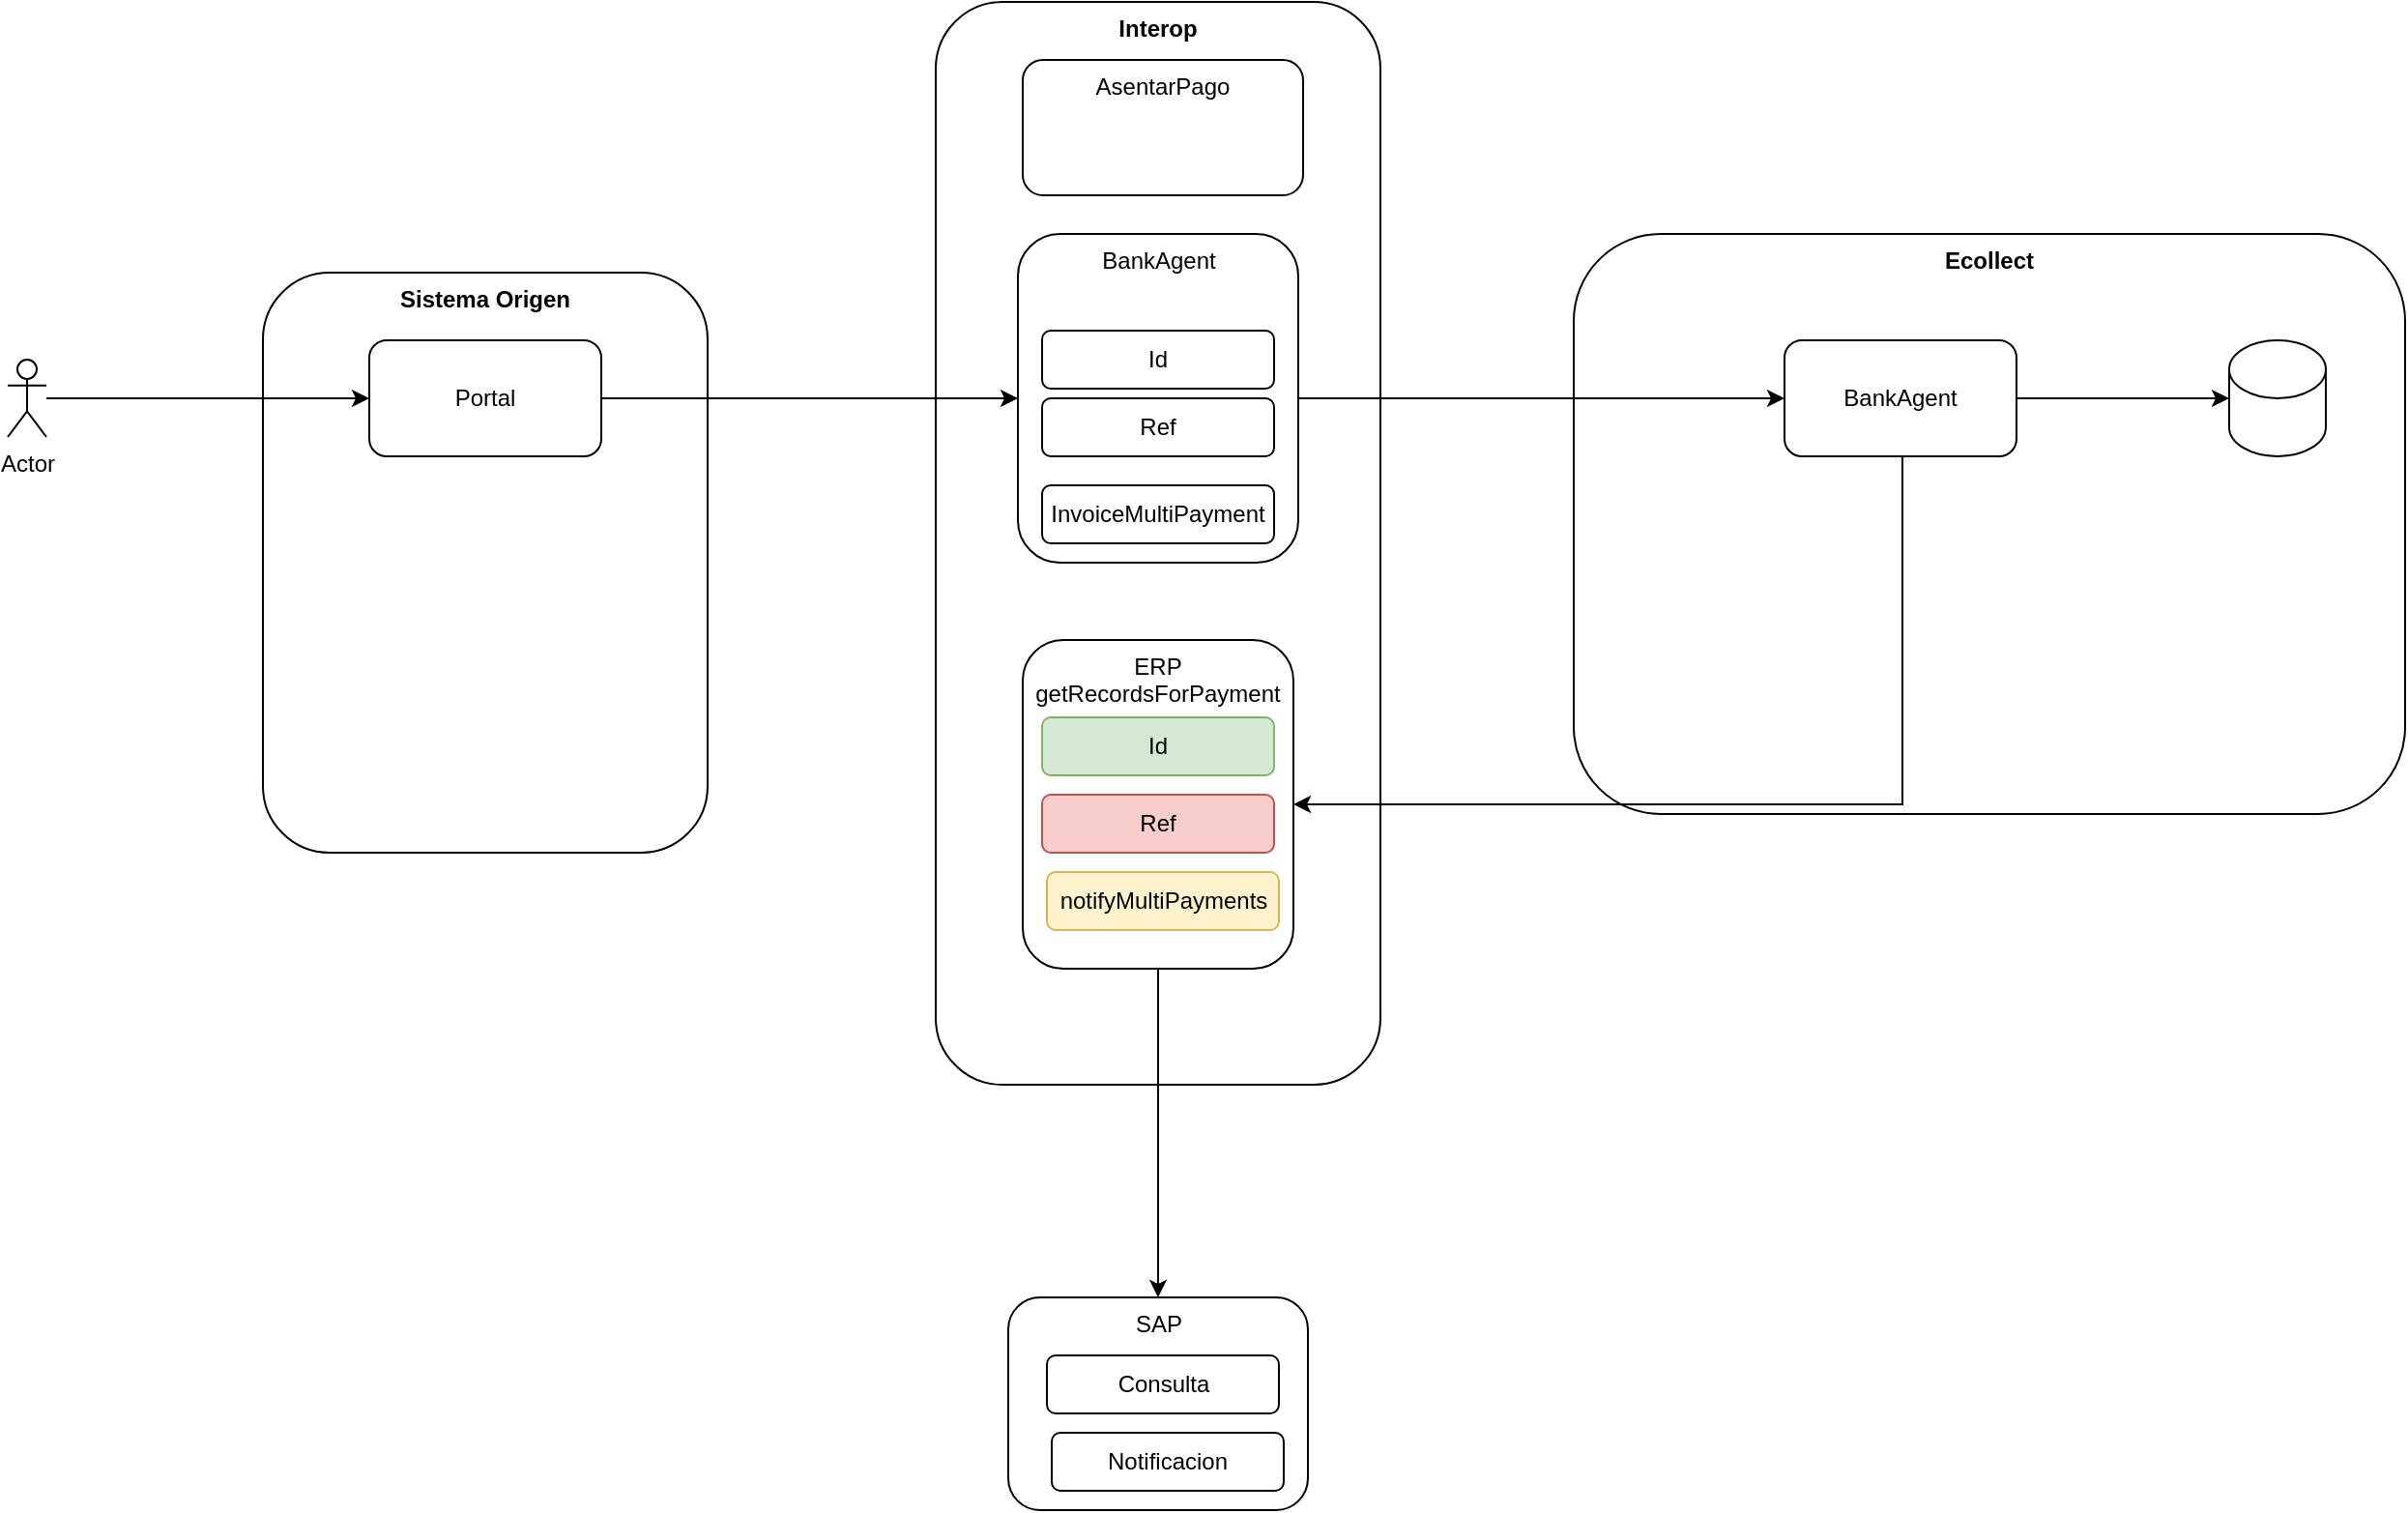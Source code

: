 <mxfile version="28.2.3">
  <diagram name="Page-1" id="sqAQPlWcpq5T3Crrjcin">
    <mxGraphModel dx="2537" dy="1876" grid="1" gridSize="10" guides="1" tooltips="1" connect="1" arrows="1" fold="1" page="1" pageScale="1" pageWidth="827" pageHeight="1169" math="0" shadow="0">
      <root>
        <mxCell id="0" />
        <mxCell id="1" parent="0" />
        <mxCell id="3F5eK62oKUuV28n4bGqt-1" value="Interop" style="rounded=1;whiteSpace=wrap;html=1;verticalAlign=top;fontStyle=1" vertex="1" parent="1">
          <mxGeometry x="-180" y="-70" width="230" height="560" as="geometry" />
        </mxCell>
        <mxCell id="3F5eK62oKUuV28n4bGqt-2" value="BankAgent" style="rounded=1;whiteSpace=wrap;html=1;verticalAlign=top;" vertex="1" parent="1">
          <mxGeometry x="-137.5" y="50" width="145" height="170" as="geometry" />
        </mxCell>
        <mxCell id="3F5eK62oKUuV28n4bGqt-3" value="Ecollect" style="rounded=1;whiteSpace=wrap;html=1;verticalAlign=top;fontStyle=1" vertex="1" parent="1">
          <mxGeometry x="150" y="50" width="430" height="300" as="geometry" />
        </mxCell>
        <mxCell id="3F5eK62oKUuV28n4bGqt-10" style="edgeStyle=orthogonalEdgeStyle;rounded=0;orthogonalLoop=1;jettySize=auto;html=1;" edge="1" parent="1" source="3F5eK62oKUuV28n4bGqt-4" target="3F5eK62oKUuV28n4bGqt-9">
          <mxGeometry relative="1" as="geometry" />
        </mxCell>
        <mxCell id="3F5eK62oKUuV28n4bGqt-4" value="BankAgent" style="rounded=1;whiteSpace=wrap;html=1;" vertex="1" parent="1">
          <mxGeometry x="259" y="105" width="120" height="60" as="geometry" />
        </mxCell>
        <mxCell id="3F5eK62oKUuV28n4bGqt-17" value="" style="edgeStyle=orthogonalEdgeStyle;rounded=0;orthogonalLoop=1;jettySize=auto;html=1;" edge="1" parent="1" source="3F5eK62oKUuV28n4bGqt-6" target="3F5eK62oKUuV28n4bGqt-16">
          <mxGeometry relative="1" as="geometry" />
        </mxCell>
        <mxCell id="3F5eK62oKUuV28n4bGqt-6" value="ERP getRecordsForPayment" style="rounded=1;whiteSpace=wrap;html=1;verticalAlign=top;" vertex="1" parent="1">
          <mxGeometry x="-135" y="260" width="140" height="170" as="geometry" />
        </mxCell>
        <mxCell id="3F5eK62oKUuV28n4bGqt-7" style="edgeStyle=orthogonalEdgeStyle;rounded=0;orthogonalLoop=1;jettySize=auto;html=1;" edge="1" parent="1" source="3F5eK62oKUuV28n4bGqt-2" target="3F5eK62oKUuV28n4bGqt-4">
          <mxGeometry relative="1" as="geometry" />
        </mxCell>
        <mxCell id="3F5eK62oKUuV28n4bGqt-9" value="" style="shape=cylinder3;whiteSpace=wrap;html=1;boundedLbl=1;backgroundOutline=1;size=15;" vertex="1" parent="1">
          <mxGeometry x="489" y="105" width="50" height="60" as="geometry" />
        </mxCell>
        <mxCell id="3F5eK62oKUuV28n4bGqt-11" value="Sistema Origen" style="rounded=1;whiteSpace=wrap;html=1;verticalAlign=top;fontStyle=1" vertex="1" parent="1">
          <mxGeometry x="-528" y="70" width="230" height="300" as="geometry" />
        </mxCell>
        <mxCell id="3F5eK62oKUuV28n4bGqt-13" style="edgeStyle=orthogonalEdgeStyle;rounded=0;orthogonalLoop=1;jettySize=auto;html=1;entryX=0;entryY=0.5;entryDx=0;entryDy=0;" edge="1" parent="1" source="3F5eK62oKUuV28n4bGqt-12" target="3F5eK62oKUuV28n4bGqt-2">
          <mxGeometry relative="1" as="geometry" />
        </mxCell>
        <mxCell id="3F5eK62oKUuV28n4bGqt-12" value="Portal" style="rounded=1;whiteSpace=wrap;html=1;" vertex="1" parent="1">
          <mxGeometry x="-473" y="105" width="120" height="60" as="geometry" />
        </mxCell>
        <mxCell id="3F5eK62oKUuV28n4bGqt-15" style="edgeStyle=orthogonalEdgeStyle;rounded=0;orthogonalLoop=1;jettySize=auto;html=1;" edge="1" parent="1" source="3F5eK62oKUuV28n4bGqt-14" target="3F5eK62oKUuV28n4bGqt-12">
          <mxGeometry relative="1" as="geometry" />
        </mxCell>
        <mxCell id="3F5eK62oKUuV28n4bGqt-14" value="Actor" style="shape=umlActor;verticalLabelPosition=bottom;verticalAlign=top;html=1;outlineConnect=0;" vertex="1" parent="1">
          <mxGeometry x="-660" y="115" width="20" height="40" as="geometry" />
        </mxCell>
        <mxCell id="3F5eK62oKUuV28n4bGqt-16" value="SAP" style="whiteSpace=wrap;html=1;rounded=1;verticalAlign=top;" vertex="1" parent="1">
          <mxGeometry x="-142.5" y="600" width="155" height="110" as="geometry" />
        </mxCell>
        <mxCell id="3F5eK62oKUuV28n4bGqt-18" value="Id" style="rounded=1;whiteSpace=wrap;html=1;fillColor=#d5e8d4;strokeColor=#82b366;" vertex="1" parent="1">
          <mxGeometry x="-125" y="300" width="120" height="30" as="geometry" />
        </mxCell>
        <mxCell id="3F5eK62oKUuV28n4bGqt-19" value="Ref" style="rounded=1;whiteSpace=wrap;html=1;fillColor=#f8cecc;strokeColor=#b85450;" vertex="1" parent="1">
          <mxGeometry x="-125" y="340" width="120" height="30" as="geometry" />
        </mxCell>
        <mxCell id="3F5eK62oKUuV28n4bGqt-20" value="Id" style="rounded=1;whiteSpace=wrap;html=1;" vertex="1" parent="1">
          <mxGeometry x="-125" y="100" width="120" height="30" as="geometry" />
        </mxCell>
        <mxCell id="3F5eK62oKUuV28n4bGqt-21" value="Ref" style="rounded=1;whiteSpace=wrap;html=1;" vertex="1" parent="1">
          <mxGeometry x="-125" y="135" width="120" height="30" as="geometry" />
        </mxCell>
        <mxCell id="3F5eK62oKUuV28n4bGqt-22" value="InvoiceMultiPayment" style="rounded=1;whiteSpace=wrap;html=1;" vertex="1" parent="1">
          <mxGeometry x="-125" y="180" width="120" height="30" as="geometry" />
        </mxCell>
        <mxCell id="3F5eK62oKUuV28n4bGqt-23" value="AsentarPago" style="rounded=1;whiteSpace=wrap;html=1;verticalAlign=top;" vertex="1" parent="1">
          <mxGeometry x="-135" y="-40" width="145" height="70" as="geometry" />
        </mxCell>
        <mxCell id="3F5eK62oKUuV28n4bGqt-24" value="Consulta" style="rounded=1;whiteSpace=wrap;html=1;" vertex="1" parent="1">
          <mxGeometry x="-122.5" y="630" width="120" height="30" as="geometry" />
        </mxCell>
        <mxCell id="3F5eK62oKUuV28n4bGqt-25" value="Notificacion" style="rounded=1;whiteSpace=wrap;html=1;" vertex="1" parent="1">
          <mxGeometry x="-120" y="670" width="120" height="30" as="geometry" />
        </mxCell>
        <mxCell id="3F5eK62oKUuV28n4bGqt-26" value="notifyMultiPayments" style="rounded=1;whiteSpace=wrap;html=1;fillColor=#fff2cc;strokeColor=#d6b656;" vertex="1" parent="1">
          <mxGeometry x="-122.5" y="380" width="120" height="30" as="geometry" />
        </mxCell>
        <mxCell id="3F5eK62oKUuV28n4bGqt-8" style="edgeStyle=orthogonalEdgeStyle;rounded=0;orthogonalLoop=1;jettySize=auto;html=1;entryX=1;entryY=0.5;entryDx=0;entryDy=0;" edge="1" parent="1" source="3F5eK62oKUuV28n4bGqt-4" target="3F5eK62oKUuV28n4bGqt-6">
          <mxGeometry relative="1" as="geometry">
            <Array as="points">
              <mxPoint x="320" y="345" />
            </Array>
          </mxGeometry>
        </mxCell>
      </root>
    </mxGraphModel>
  </diagram>
</mxfile>
